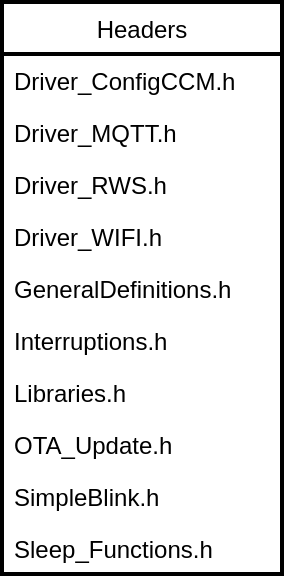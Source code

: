 <mxfile>
    <diagram id="Me68fbBqBcHZncs_q6pD" name="Página-1">
        <mxGraphModel dx="1143" dy="790" grid="0" gridSize="10" guides="1" tooltips="1" connect="1" arrows="1" fold="1" page="1" pageScale="1" pageWidth="1169" pageHeight="827" background="#FFFFFF" math="0" shadow="0">
            <root>
                <mxCell id="0"/>
                <mxCell id="1" parent="0"/>
                <mxCell id="4" value="Headers" style="swimlane;fontStyle=0;childLayout=stackLayout;horizontal=1;startSize=26;horizontalStack=0;resizeParent=1;resizeParentMax=0;resizeLast=0;collapsible=1;marginBottom=0;strokeColor=#000000;strokeWidth=2;fillColor=none;fontColor=#000000;" parent="1" vertex="1">
                    <mxGeometry x="297" y="107" width="140" height="286" as="geometry"/>
                </mxCell>
                <mxCell id="6" value="Driver_ConfigCCM.h" style="text;strokeColor=none;fillColor=none;align=left;verticalAlign=top;spacingLeft=4;spacingRight=4;overflow=hidden;rotatable=0;points=[[0,0.5],[1,0.5]];portConstraint=eastwest;fontColor=#000000;" parent="4" vertex="1">
                    <mxGeometry y="26" width="140" height="26" as="geometry"/>
                </mxCell>
                <mxCell id="8" value="Driver_MQTT.h" style="text;strokeColor=none;fillColor=none;align=left;verticalAlign=top;spacingLeft=4;spacingRight=4;overflow=hidden;rotatable=0;points=[[0,0.5],[1,0.5]];portConstraint=eastwest;fontColor=#000000;" parent="4" vertex="1">
                    <mxGeometry y="52" width="140" height="26" as="geometry"/>
                </mxCell>
                <mxCell id="9" value="Driver_RWS.h" style="text;strokeColor=none;fillColor=none;align=left;verticalAlign=top;spacingLeft=4;spacingRight=4;overflow=hidden;rotatable=0;points=[[0,0.5],[1,0.5]];portConstraint=eastwest;fontColor=#000000;" parent="4" vertex="1">
                    <mxGeometry y="78" width="140" height="26" as="geometry"/>
                </mxCell>
                <mxCell id="10" value="Driver_WIFI.h" style="text;strokeColor=none;fillColor=none;align=left;verticalAlign=top;spacingLeft=4;spacingRight=4;overflow=hidden;rotatable=0;points=[[0,0.5],[1,0.5]];portConstraint=eastwest;fontColor=#000000;" parent="4" vertex="1">
                    <mxGeometry y="104" width="140" height="26" as="geometry"/>
                </mxCell>
                <mxCell id="11" value="GeneralDefinitions.h&#10;" style="text;strokeColor=none;fillColor=none;align=left;verticalAlign=top;spacingLeft=4;spacingRight=4;overflow=hidden;rotatable=0;points=[[0,0.5],[1,0.5]];portConstraint=eastwest;fontColor=#000000;" parent="4" vertex="1">
                    <mxGeometry y="130" width="140" height="26" as="geometry"/>
                </mxCell>
                <mxCell id="12" value="Interruptions.h" style="text;strokeColor=none;fillColor=none;align=left;verticalAlign=top;spacingLeft=4;spacingRight=4;overflow=hidden;rotatable=0;points=[[0,0.5],[1,0.5]];portConstraint=eastwest;fontColor=#000000;" parent="4" vertex="1">
                    <mxGeometry y="156" width="140" height="26" as="geometry"/>
                </mxCell>
                <mxCell id="13" value="Libraries.h" style="text;strokeColor=none;fillColor=none;align=left;verticalAlign=top;spacingLeft=4;spacingRight=4;overflow=hidden;rotatable=0;points=[[0,0.5],[1,0.5]];portConstraint=eastwest;fontColor=#000000;" parent="4" vertex="1">
                    <mxGeometry y="182" width="140" height="26" as="geometry"/>
                </mxCell>
                <mxCell id="14" value="OTA_Update.h" style="text;strokeColor=none;fillColor=none;align=left;verticalAlign=top;spacingLeft=4;spacingRight=4;overflow=hidden;rotatable=0;points=[[0,0.5],[1,0.5]];portConstraint=eastwest;fontColor=#000000;" parent="4" vertex="1">
                    <mxGeometry y="208" width="140" height="26" as="geometry"/>
                </mxCell>
                <mxCell id="15" value="SimpleBlink.h" style="text;strokeColor=none;fillColor=none;align=left;verticalAlign=top;spacingLeft=4;spacingRight=4;overflow=hidden;rotatable=0;points=[[0,0.5],[1,0.5]];portConstraint=eastwest;fontColor=#000000;" parent="4" vertex="1">
                    <mxGeometry y="234" width="140" height="26" as="geometry"/>
                </mxCell>
                <mxCell id="16" value="Sleep_Functions.h" style="text;strokeColor=none;fillColor=none;align=left;verticalAlign=top;spacingLeft=4;spacingRight=4;overflow=hidden;rotatable=0;points=[[0,0.5],[1,0.5]];portConstraint=eastwest;fontColor=#000000;" parent="4" vertex="1">
                    <mxGeometry y="260" width="140" height="26" as="geometry"/>
                </mxCell>
            </root>
        </mxGraphModel>
    </diagram>
</mxfile>